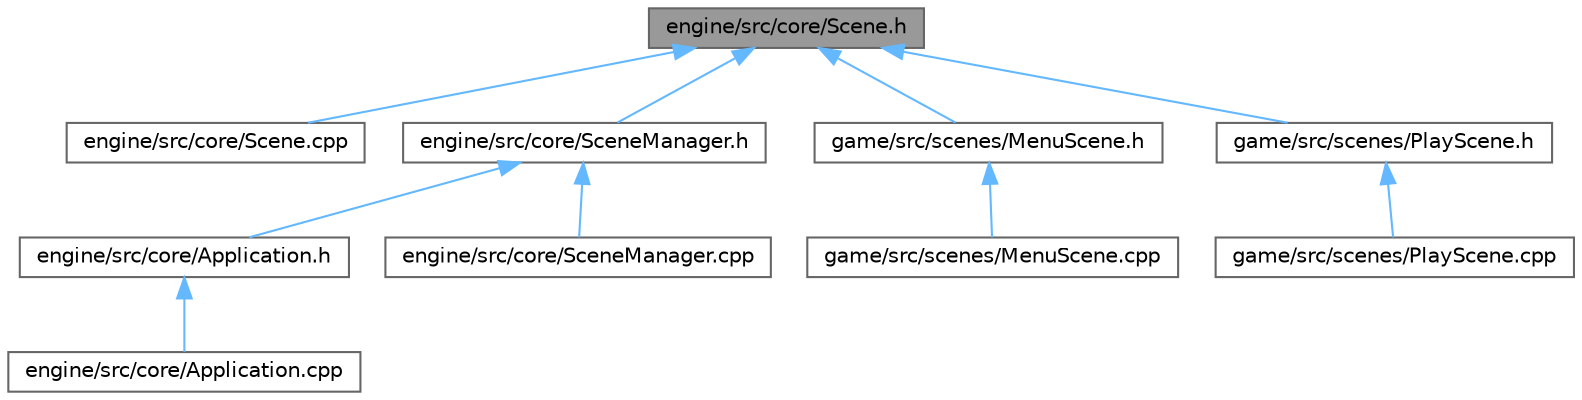digraph "engine/src/core/Scene.h"
{
 // LATEX_PDF_SIZE
  bgcolor="transparent";
  edge [fontname=Helvetica,fontsize=10,labelfontname=Helvetica,labelfontsize=10];
  node [fontname=Helvetica,fontsize=10,shape=box,height=0.2,width=0.4];
  Node1 [id="Node000001",label="engine/src/core/Scene.h",height=0.2,width=0.4,color="gray40", fillcolor="grey60", style="filled", fontcolor="black",tooltip="Scene class for managing game scenes."];
  Node1 -> Node2 [id="edge1_Node000001_Node000002",dir="back",color="steelblue1",style="solid",tooltip=" "];
  Node2 [id="Node000002",label="engine/src/core/Scene.cpp",height=0.2,width=0.4,color="grey40", fillcolor="white", style="filled",URL="$d9/d44/_scene_8cpp.html",tooltip="Scene class for managing game scenes."];
  Node1 -> Node3 [id="edge2_Node000001_Node000003",dir="back",color="steelblue1",style="solid",tooltip=" "];
  Node3 [id="Node000003",label="engine/src/core/SceneManager.h",height=0.2,width=0.4,color="grey40", fillcolor="white", style="filled",URL="$d1/da9/_scene_manager_8h.html",tooltip="Header file for the SceneManager class."];
  Node3 -> Node4 [id="edge3_Node000003_Node000004",dir="back",color="steelblue1",style="solid",tooltip=" "];
  Node4 [id="Node000004",label="engine/src/core/Application.h",height=0.2,width=0.4,color="grey40", fillcolor="white", style="filled",URL="$d9/da3/_application_8h.html",tooltip="Header file for the Application class."];
  Node4 -> Node5 [id="edge4_Node000004_Node000005",dir="back",color="steelblue1",style="solid",tooltip=" "];
  Node5 [id="Node000005",label="engine/src/core/Application.cpp",height=0.2,width=0.4,color="grey40", fillcolor="white", style="filled",URL="$d0/d42/_application_8cpp.html",tooltip="Implementation of the Application class."];
  Node3 -> Node6 [id="edge5_Node000003_Node000006",dir="back",color="steelblue1",style="solid",tooltip=" "];
  Node6 [id="Node000006",label="engine/src/core/SceneManager.cpp",height=0.2,width=0.4,color="grey40", fillcolor="white", style="filled",URL="$d0/d5f/_scene_manager_8cpp.html",tooltip="SceneManager class for managing game scenes."];
  Node1 -> Node7 [id="edge6_Node000001_Node000007",dir="back",color="steelblue1",style="solid",tooltip=" "];
  Node7 [id="Node000007",label="game/src/scenes/MenuScene.h",height=0.2,width=0.4,color="grey40", fillcolor="white", style="filled",URL="$d1/df2/_menu_scene_8h.html",tooltip="MenuScene class for managing the main menu scene."];
  Node7 -> Node8 [id="edge7_Node000007_Node000008",dir="back",color="steelblue1",style="solid",tooltip=" "];
  Node8 [id="Node000008",label="game/src/scenes/MenuScene.cpp",height=0.2,width=0.4,color="grey40", fillcolor="white", style="filled",URL="$db/d64/_menu_scene_8cpp.html",tooltip="MenuScene class for managing the main menu scene."];
  Node1 -> Node9 [id="edge8_Node000001_Node000009",dir="back",color="steelblue1",style="solid",tooltip=" "];
  Node9 [id="Node000009",label="game/src/scenes/PlayScene.h",height=0.2,width=0.4,color="grey40", fillcolor="white", style="filled",URL="$d3/ddf/_play_scene_8h.html",tooltip="PlayScene class for managing the gameplay scene."];
  Node9 -> Node10 [id="edge9_Node000009_Node000010",dir="back",color="steelblue1",style="solid",tooltip=" "];
  Node10 [id="Node000010",label="game/src/scenes/PlayScene.cpp",height=0.2,width=0.4,color="grey40", fillcolor="white", style="filled",URL="$d1/d89/_play_scene_8cpp.html",tooltip="PlayScene class for managing the gameplay scene."];
}
